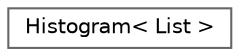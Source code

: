 digraph "Graphical Class Hierarchy"
{
 // LATEX_PDF_SIZE
  bgcolor="transparent";
  edge [fontname=Helvetica,fontsize=10,labelfontname=Helvetica,labelfontsize=10];
  node [fontname=Helvetica,fontsize=10,shape=box,height=0.2,width=0.4];
  rankdir="LR";
  Node0 [id="Node000000",label="Histogram\< List \>",height=0.2,width=0.4,color="grey40", fillcolor="white", style="filled",URL="$classFoam_1_1Histogram.html",tooltip="Calculates the counts per bin of a list."];
}
